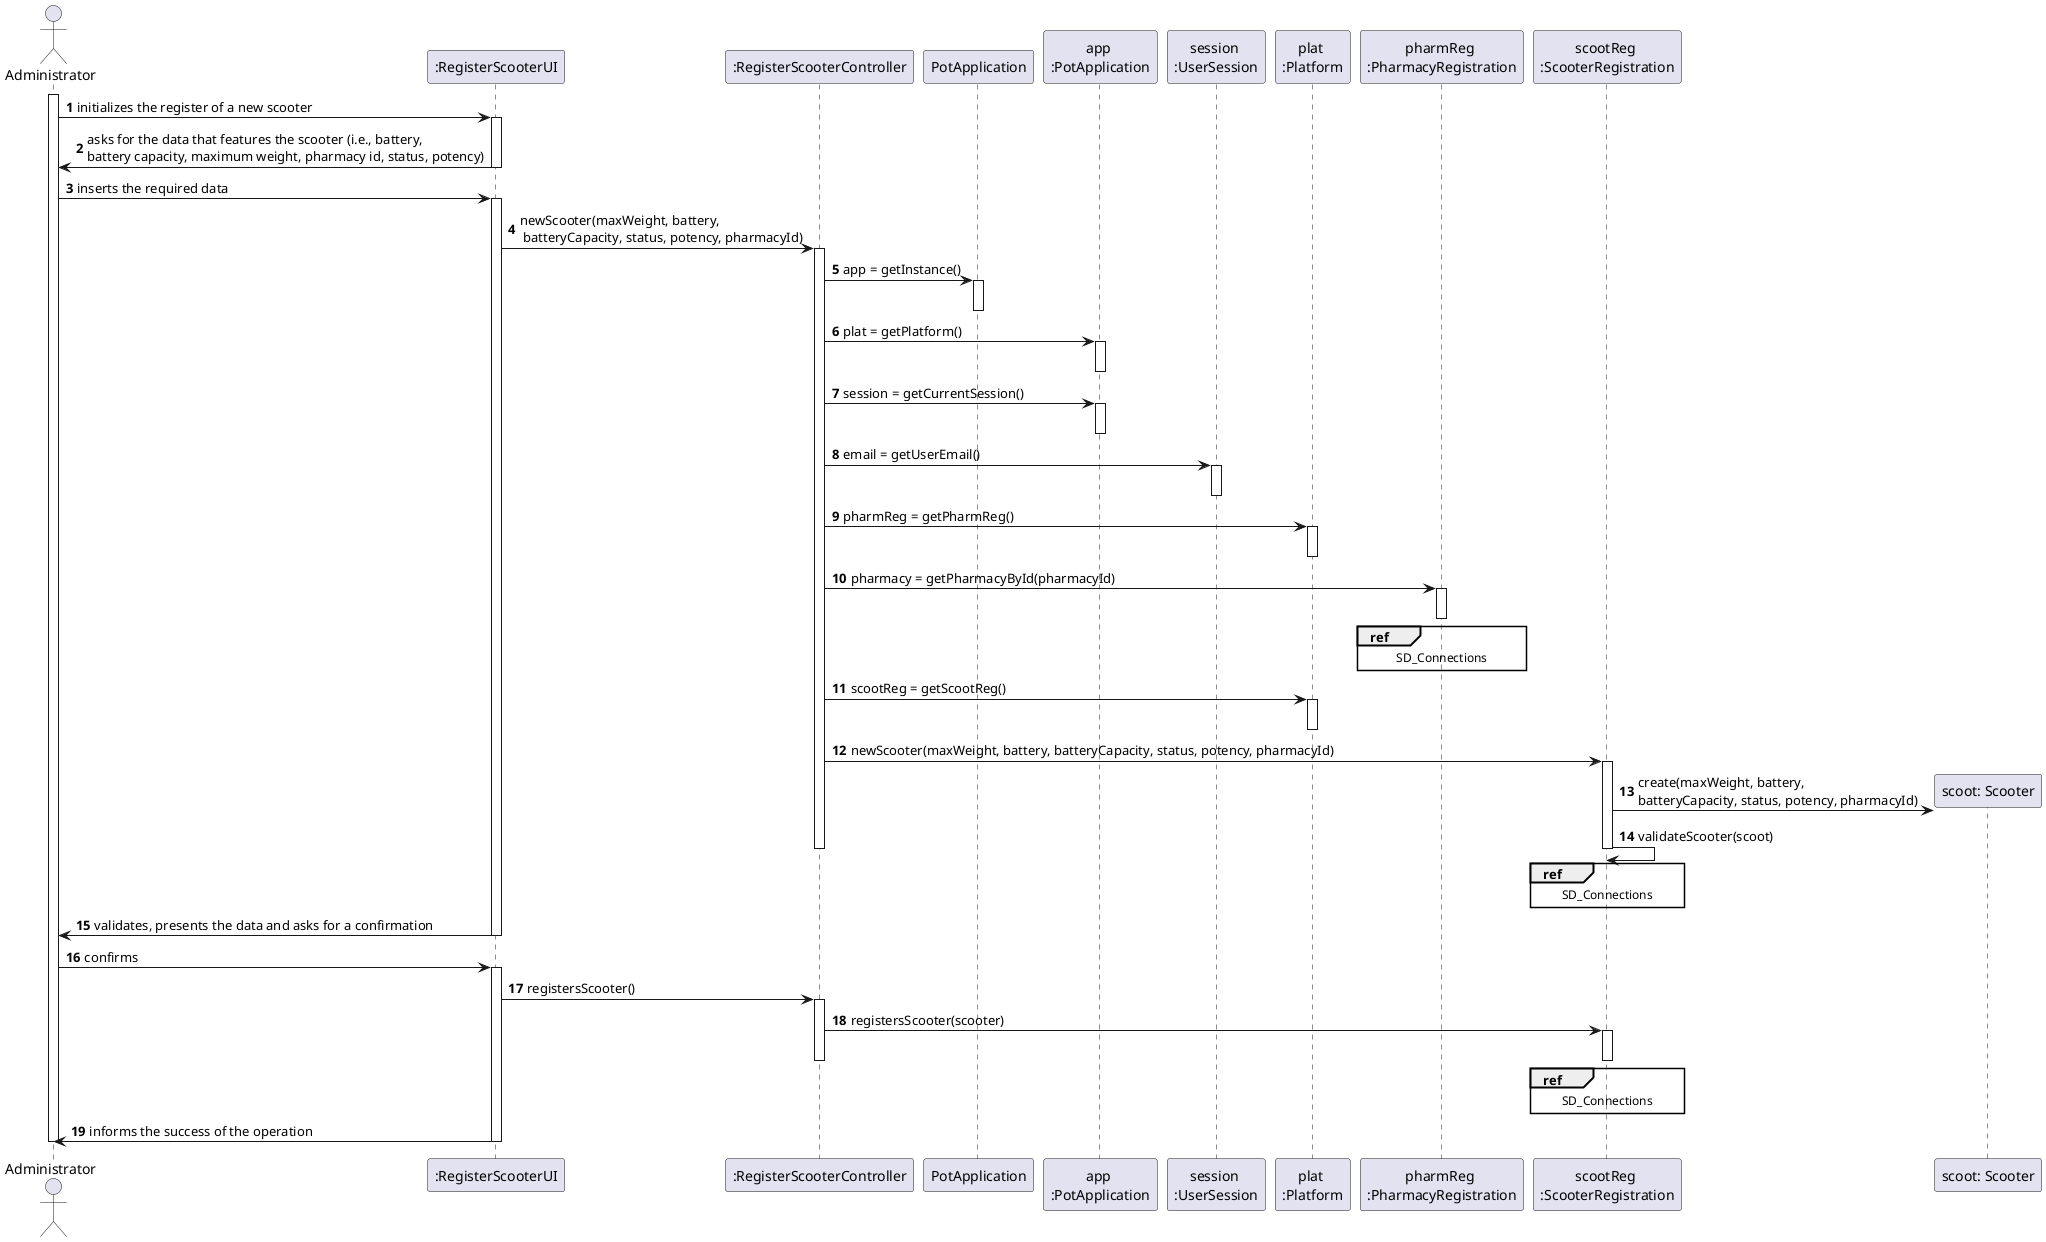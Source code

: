 @startuml
autonumber
actor "Administrator" as ADMIN

participant ":RegisterScooterUI" as UI
participant ":RegisterScooterController" as CTRL
participant "PotApplication" as PA
participant "app \n:PotApplication" as APA
participant "session \n:UserSession" as US
participant "plat \n:Platform" as PLAT
participant "pharmReg \n:PharmacyRegistration" as PH
participant "scootReg \n:ScooterRegistration" as RS
participant "scoot: Scooter" as SC



activate ADMIN

ADMIN -> UI : initializes the register of a new scooter
activate UI
UI -> ADMIN : asks for the data that features the scooter (i.e., battery, \nbattery capacity, maximum weight, pharmacy id, status, potency)
deactivate UI

ADMIN -> UI : inserts the required data
activate UI
UI -> CTRL : newScooter(maxWeight, battery,\n batteryCapacity, status, potency, pharmacyId)
activate CTRL
CTRL -> PA : app = getInstance()
activate PA
deactivate PA
CTRL -> APA : plat = getPlatform()
activate APA
deactivate APA
CTRL -> APA : session = getCurrentSession()
activate APA
deactivate APA
CTRL -> US : email = getUserEmail()
activate US
deactivate US
CTRL -> PLAT : pharmReg = getPharmReg()
activate PLAT
deactivate PLAT
CTRL -> PH : pharmacy = getPharmacyById(pharmacyId)
activate PH
ref over PH
SD_Connections
end ref
deactivate PH
CTRL -> PLAT : scootReg = getScootReg()
activate PLAT
deactivate PLAT
CTRL -> RS : newScooter(maxWeight, battery, batteryCapacity, status, potency, pharmacyId)
activate RS
RS -> SC ** : create(maxWeight, battery,\nbatteryCapacity, status, potency, pharmacyId)
RS -> RS : validateScooter(scoot)
ref over RS
SD_Connections
end ref
deactivate RS
deactivate CTRL


UI -> ADMIN : validates, presents the data and asks for a confirmation
deactivate UI

ADMIN -> UI : confirms
activate UI
UI -> CTRL : registersScooter()
activate CTRL
CTRL -> RS : registersScooter(scooter)
activate RS
ref over RS
SD_Connections
end ref
deactivate RS
deactivate CTRL
UI -> ADMIN : informs the success of the operation
deactivate UI

deactivate ADMIN

@enduml
